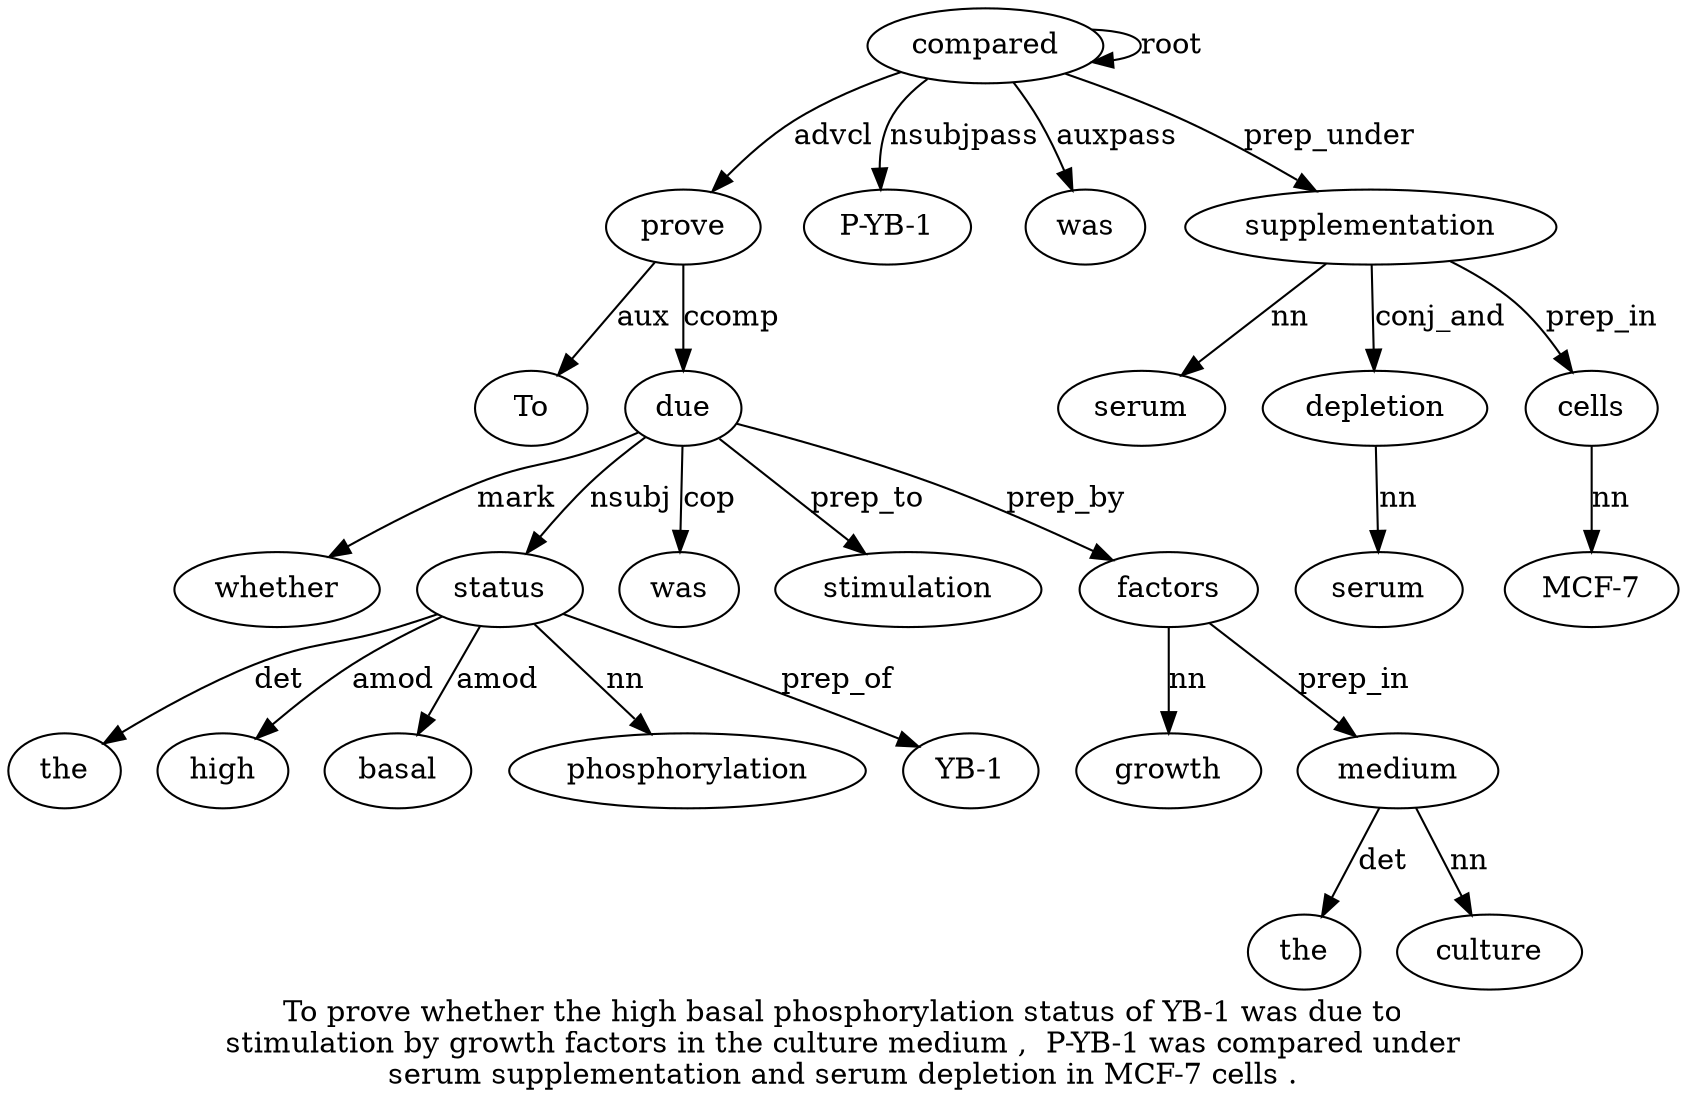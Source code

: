 digraph "To prove whether the high basal phosphorylation status of YB-1 was due to stimulation by growth factors in the culture medium ,  P-YB-1 was compared under serum supplementation and serum depletion in MCF-7 cells ." {
label="To prove whether the high basal phosphorylation status of YB-1 was due to
stimulation by growth factors in the culture medium ,  P-YB-1 was compared under
serum supplementation and serum depletion in MCF-7 cells .";
prove2 [style=filled, fillcolor=white, label=prove];
To1 [style=filled, fillcolor=white, label=To];
prove2 -> To1  [label=aux];
compared25 [style=filled, fillcolor=white, label=compared];
compared25 -> prove2  [label=advcl];
due12 [style=filled, fillcolor=white, label=due];
whether3 [style=filled, fillcolor=white, label=whether];
due12 -> whether3  [label=mark];
status8 [style=filled, fillcolor=white, label=status];
the4 [style=filled, fillcolor=white, label=the];
status8 -> the4  [label=det];
high5 [style=filled, fillcolor=white, label=high];
status8 -> high5  [label=amod];
basal6 [style=filled, fillcolor=white, label=basal];
status8 -> basal6  [label=amod];
phosphorylation7 [style=filled, fillcolor=white, label=phosphorylation];
status8 -> phosphorylation7  [label=nn];
due12 -> status8  [label=nsubj];
"YB-10" [style=filled, fillcolor=white, label="YB-1"];
status8 -> "YB-10"  [label=prep_of];
was11 [style=filled, fillcolor=white, label=was];
due12 -> was11  [label=cop];
prove2 -> due12  [label=ccomp];
stimulation14 [style=filled, fillcolor=white, label=stimulation];
due12 -> stimulation14  [label=prep_to];
factors17 [style=filled, fillcolor=white, label=factors];
growth16 [style=filled, fillcolor=white, label=growth];
factors17 -> growth16  [label=nn];
due12 -> factors17  [label=prep_by];
medium21 [style=filled, fillcolor=white, label=medium];
the19 [style=filled, fillcolor=white, label=the];
medium21 -> the19  [label=det];
culture20 [style=filled, fillcolor=white, label=culture];
medium21 -> culture20  [label=nn];
factors17 -> medium21  [label=prep_in];
"P-YB-123" [style=filled, fillcolor=white, label="P-YB-1"];
compared25 -> "P-YB-123"  [label=nsubjpass];
was24 [style=filled, fillcolor=white, label=was];
compared25 -> was24  [label=auxpass];
compared25 -> compared25  [label=root];
supplementation28 [style=filled, fillcolor=white, label=supplementation];
serum27 [style=filled, fillcolor=white, label=serum];
supplementation28 -> serum27  [label=nn];
compared25 -> supplementation28  [label=prep_under];
depletion31 [style=filled, fillcolor=white, label=depletion];
serum30 [style=filled, fillcolor=white, label=serum];
depletion31 -> serum30  [label=nn];
supplementation28 -> depletion31  [label=conj_and];
cells34 [style=filled, fillcolor=white, label=cells];
"MCF-733" [style=filled, fillcolor=white, label="MCF-7"];
cells34 -> "MCF-733"  [label=nn];
supplementation28 -> cells34  [label=prep_in];
}
